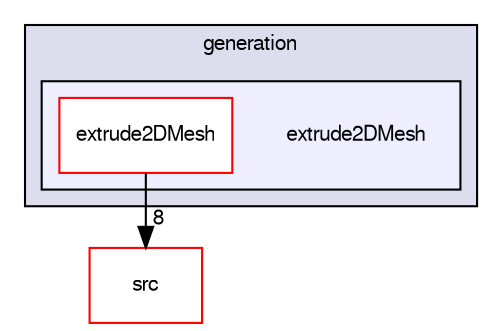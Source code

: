 digraph "applications/utilities/mesh/generation/extrude2DMesh" {
  bgcolor=transparent;
  compound=true
  node [ fontsize="10", fontname="FreeSans"];
  edge [ labelfontsize="10", labelfontname="FreeSans"];
  subgraph clusterdir_5e38c77784c29cb5c03b448ec3140896 {
    graph [ bgcolor="#ddddee", pencolor="black", label="generation" fontname="FreeSans", fontsize="10", URL="dir_5e38c77784c29cb5c03b448ec3140896.html"]
  subgraph clusterdir_99548adcce9b8f8245b66372fad7a3f4 {
    graph [ bgcolor="#eeeeff", pencolor="black", label="" URL="dir_99548adcce9b8f8245b66372fad7a3f4.html"];
    dir_99548adcce9b8f8245b66372fad7a3f4 [shape=plaintext label="extrude2DMesh"];
    dir_7c98efa7a893c5bc6225cfc4fa4a3182 [shape=box label="extrude2DMesh" color="red" fillcolor="white" style="filled" URL="dir_7c98efa7a893c5bc6225cfc4fa4a3182.html"];
  }
  }
  dir_68267d1309a1af8e8297ef4c3efbcdba [shape=box label="src" color="red" URL="dir_68267d1309a1af8e8297ef4c3efbcdba.html"];
  dir_7c98efa7a893c5bc6225cfc4fa4a3182->dir_68267d1309a1af8e8297ef4c3efbcdba [headlabel="8", labeldistance=1.5 headhref="dir_000336_000568.html"];
}

